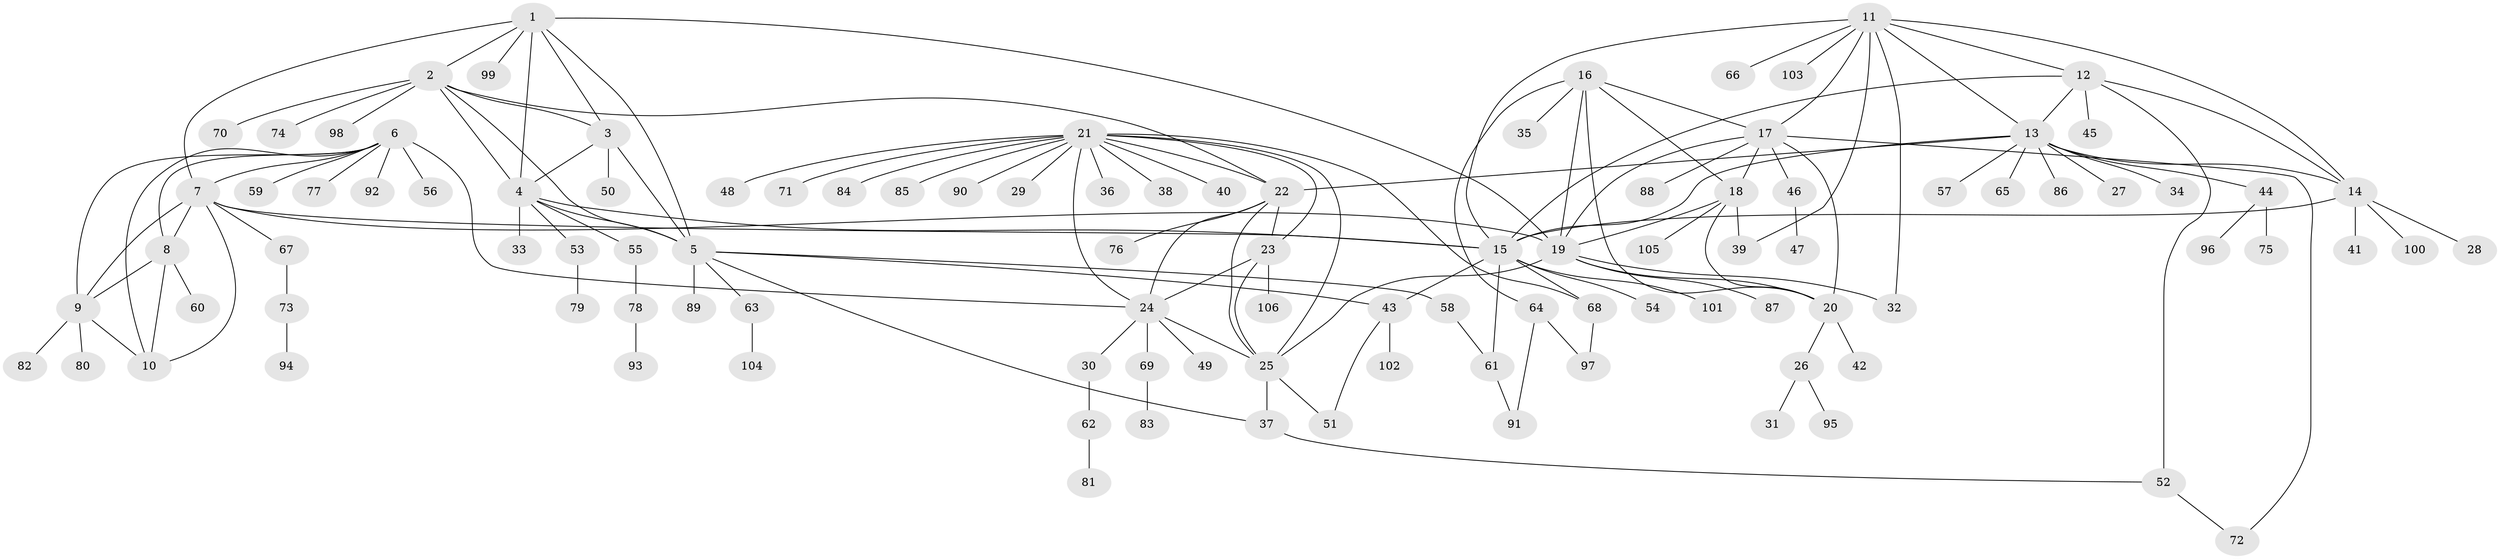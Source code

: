 // Generated by graph-tools (version 1.1) at 2025/54/03/09/25 04:54:25]
// undirected, 106 vertices, 152 edges
graph export_dot {
graph [start="1"]
  node [color=gray90,style=filled];
  1;
  2;
  3;
  4;
  5;
  6;
  7;
  8;
  9;
  10;
  11;
  12;
  13;
  14;
  15;
  16;
  17;
  18;
  19;
  20;
  21;
  22;
  23;
  24;
  25;
  26;
  27;
  28;
  29;
  30;
  31;
  32;
  33;
  34;
  35;
  36;
  37;
  38;
  39;
  40;
  41;
  42;
  43;
  44;
  45;
  46;
  47;
  48;
  49;
  50;
  51;
  52;
  53;
  54;
  55;
  56;
  57;
  58;
  59;
  60;
  61;
  62;
  63;
  64;
  65;
  66;
  67;
  68;
  69;
  70;
  71;
  72;
  73;
  74;
  75;
  76;
  77;
  78;
  79;
  80;
  81;
  82;
  83;
  84;
  85;
  86;
  87;
  88;
  89;
  90;
  91;
  92;
  93;
  94;
  95;
  96;
  97;
  98;
  99;
  100;
  101;
  102;
  103;
  104;
  105;
  106;
  1 -- 2;
  1 -- 3;
  1 -- 4;
  1 -- 5;
  1 -- 7;
  1 -- 19;
  1 -- 99;
  2 -- 3;
  2 -- 4;
  2 -- 5;
  2 -- 22;
  2 -- 70;
  2 -- 74;
  2 -- 98;
  3 -- 4;
  3 -- 5;
  3 -- 50;
  4 -- 5;
  4 -- 15;
  4 -- 33;
  4 -- 53;
  4 -- 55;
  5 -- 37;
  5 -- 43;
  5 -- 58;
  5 -- 63;
  5 -- 89;
  6 -- 7;
  6 -- 8;
  6 -- 9;
  6 -- 10;
  6 -- 24;
  6 -- 56;
  6 -- 59;
  6 -- 77;
  6 -- 92;
  7 -- 8;
  7 -- 9;
  7 -- 10;
  7 -- 15;
  7 -- 19;
  7 -- 67;
  8 -- 9;
  8 -- 10;
  8 -- 60;
  9 -- 10;
  9 -- 80;
  9 -- 82;
  11 -- 12;
  11 -- 13;
  11 -- 14;
  11 -- 15;
  11 -- 17;
  11 -- 32;
  11 -- 39;
  11 -- 66;
  11 -- 103;
  12 -- 13;
  12 -- 14;
  12 -- 15;
  12 -- 45;
  12 -- 52;
  13 -- 14;
  13 -- 15;
  13 -- 22;
  13 -- 27;
  13 -- 34;
  13 -- 44;
  13 -- 57;
  13 -- 65;
  13 -- 86;
  14 -- 15;
  14 -- 28;
  14 -- 41;
  14 -- 100;
  15 -- 43;
  15 -- 54;
  15 -- 61;
  15 -- 68;
  15 -- 101;
  16 -- 17;
  16 -- 18;
  16 -- 19;
  16 -- 20;
  16 -- 35;
  16 -- 64;
  17 -- 18;
  17 -- 19;
  17 -- 20;
  17 -- 46;
  17 -- 72;
  17 -- 88;
  18 -- 19;
  18 -- 20;
  18 -- 39;
  18 -- 105;
  19 -- 20;
  19 -- 25;
  19 -- 32;
  19 -- 87;
  20 -- 26;
  20 -- 42;
  21 -- 22;
  21 -- 23;
  21 -- 24;
  21 -- 25;
  21 -- 29;
  21 -- 36;
  21 -- 38;
  21 -- 40;
  21 -- 48;
  21 -- 68;
  21 -- 71;
  21 -- 84;
  21 -- 85;
  21 -- 90;
  22 -- 23;
  22 -- 24;
  22 -- 25;
  22 -- 76;
  23 -- 24;
  23 -- 25;
  23 -- 106;
  24 -- 25;
  24 -- 30;
  24 -- 49;
  24 -- 69;
  25 -- 37;
  25 -- 51;
  26 -- 31;
  26 -- 95;
  30 -- 62;
  37 -- 52;
  43 -- 51;
  43 -- 102;
  44 -- 75;
  44 -- 96;
  46 -- 47;
  52 -- 72;
  53 -- 79;
  55 -- 78;
  58 -- 61;
  61 -- 91;
  62 -- 81;
  63 -- 104;
  64 -- 91;
  64 -- 97;
  67 -- 73;
  68 -- 97;
  69 -- 83;
  73 -- 94;
  78 -- 93;
}
